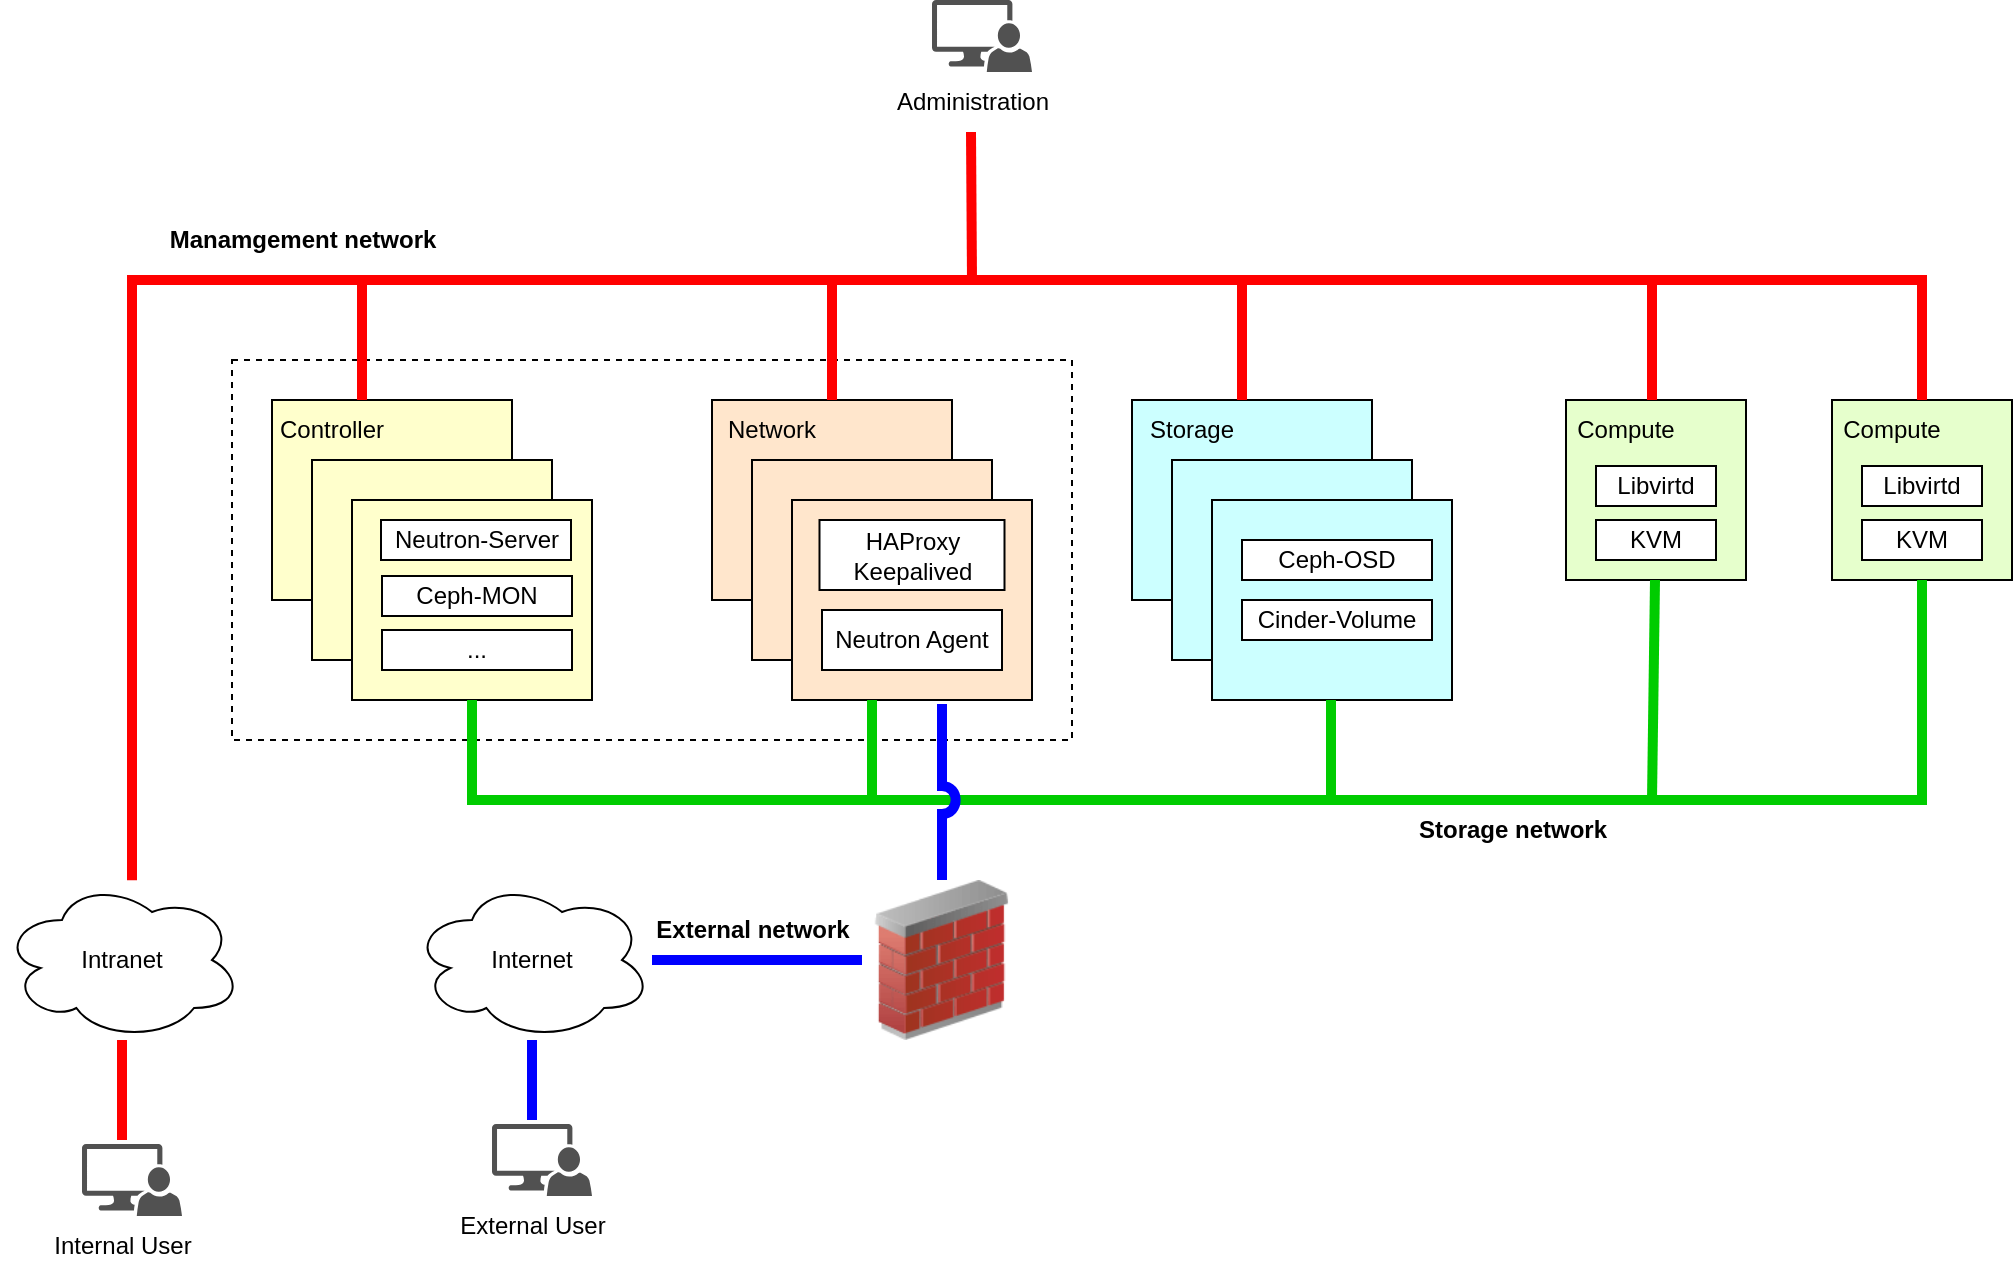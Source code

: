 <mxfile version="20.0.4" type="device"><diagram id="dmDopZnyxVd79fZT9BjZ" name="Page-1"><mxGraphModel dx="965" dy="1766" grid="1" gridSize="10" guides="1" tooltips="1" connect="1" arrows="1" fold="1" page="1" pageScale="1" pageWidth="827" pageHeight="1169" math="0" shadow="0"><root><mxCell id="0"/><mxCell id="1" parent="0"/><mxCell id="HdTdFtUKX0xMmFfecIzg-60" value="" style="rounded=0;whiteSpace=wrap;html=1;fillColor=#FFFFFF;dashed=1;" vertex="1" parent="1"><mxGeometry x="160" y="160" width="420" height="190" as="geometry"/></mxCell><mxCell id="HdTdFtUKX0xMmFfecIzg-1" value="" style="rounded=0;whiteSpace=wrap;html=1;fillColor=#FFFFCC;" vertex="1" parent="1"><mxGeometry x="180" y="180" width="120" height="100" as="geometry"/></mxCell><mxCell id="HdTdFtUKX0xMmFfecIzg-2" value="" style="rounded=0;whiteSpace=wrap;html=1;fillColor=#FFE6CC;" vertex="1" parent="1"><mxGeometry x="400" y="180" width="120" height="100" as="geometry"/></mxCell><mxCell id="HdTdFtUKX0xMmFfecIzg-3" value="" style="rounded=0;whiteSpace=wrap;html=1;fillColor=#CCFFFF;" vertex="1" parent="1"><mxGeometry x="610" y="180" width="120" height="100" as="geometry"/></mxCell><mxCell id="HdTdFtUKX0xMmFfecIzg-4" value="Controller" style="text;html=1;strokeColor=none;fillColor=none;align=center;verticalAlign=middle;whiteSpace=wrap;rounded=0;" vertex="1" parent="1"><mxGeometry x="180" y="180" width="60" height="30" as="geometry"/></mxCell><mxCell id="HdTdFtUKX0xMmFfecIzg-5" value="" style="rounded=0;whiteSpace=wrap;html=1;fillColor=#FFFFCC;" vertex="1" parent="1"><mxGeometry x="200" y="210" width="120" height="100" as="geometry"/></mxCell><mxCell id="HdTdFtUKX0xMmFfecIzg-6" value="" style="rounded=0;whiteSpace=wrap;html=1;fillColor=#FFFFCC;" vertex="1" parent="1"><mxGeometry x="220" y="230" width="120" height="100" as="geometry"/></mxCell><mxCell id="HdTdFtUKX0xMmFfecIzg-7" value="Network" style="text;html=1;strokeColor=none;fillColor=none;align=center;verticalAlign=middle;whiteSpace=wrap;rounded=0;" vertex="1" parent="1"><mxGeometry x="400" y="180" width="60" height="30" as="geometry"/></mxCell><mxCell id="HdTdFtUKX0xMmFfecIzg-8" value="" style="rounded=0;whiteSpace=wrap;html=1;fillColor=#FFE6CC;" vertex="1" parent="1"><mxGeometry x="420" y="210" width="120" height="100" as="geometry"/></mxCell><mxCell id="HdTdFtUKX0xMmFfecIzg-9" value="" style="rounded=0;whiteSpace=wrap;html=1;fillColor=#FFE6CC;" vertex="1" parent="1"><mxGeometry x="440" y="230" width="120" height="100" as="geometry"/></mxCell><mxCell id="HdTdFtUKX0xMmFfecIzg-10" value="Storage" style="text;html=1;strokeColor=none;fillColor=none;align=center;verticalAlign=middle;whiteSpace=wrap;rounded=0;" vertex="1" parent="1"><mxGeometry x="610" y="180" width="60" height="30" as="geometry"/></mxCell><mxCell id="HdTdFtUKX0xMmFfecIzg-11" value="" style="rounded=0;whiteSpace=wrap;html=1;fillColor=#CCFFFF;" vertex="1" parent="1"><mxGeometry x="630" y="210" width="120" height="100" as="geometry"/></mxCell><mxCell id="HdTdFtUKX0xMmFfecIzg-12" value="" style="rounded=0;whiteSpace=wrap;html=1;fillColor=#CCFFFF;imageWidth=24;" vertex="1" parent="1"><mxGeometry x="650" y="230" width="120" height="100" as="geometry"/></mxCell><mxCell id="HdTdFtUKX0xMmFfecIzg-14" value="" style="rounded=0;whiteSpace=wrap;html=1;fillColor=#E6FFCC;" vertex="1" parent="1"><mxGeometry x="827" y="180" width="90" height="90" as="geometry"/></mxCell><mxCell id="HdTdFtUKX0xMmFfecIzg-15" value="Compute" style="text;html=1;strokeColor=none;fillColor=none;align=center;verticalAlign=middle;whiteSpace=wrap;rounded=0;" vertex="1" parent="1"><mxGeometry x="827" y="180" width="60" height="30" as="geometry"/></mxCell><mxCell id="HdTdFtUKX0xMmFfecIzg-18" value="Intranet" style="ellipse;shape=cloud;whiteSpace=wrap;html=1;" vertex="1" parent="1"><mxGeometry x="45" y="420" width="120" height="80" as="geometry"/></mxCell><mxCell id="HdTdFtUKX0xMmFfecIzg-19" value="Internet" style="ellipse;shape=cloud;whiteSpace=wrap;html=1;" vertex="1" parent="1"><mxGeometry x="250" y="420" width="120" height="80" as="geometry"/></mxCell><mxCell id="HdTdFtUKX0xMmFfecIzg-20" value="" style="sketch=0;pointerEvents=1;shadow=0;dashed=0;html=1;strokeColor=none;labelPosition=center;verticalLabelPosition=bottom;verticalAlign=top;align=center;fillColor=#515151;shape=mxgraph.mscae.system_center.admin_console" vertex="1" parent="1"><mxGeometry x="510" y="-20" width="50" height="36" as="geometry"/></mxCell><mxCell id="HdTdFtUKX0xMmFfecIzg-22" value="" style="rounded=0;whiteSpace=wrap;html=1;fillColor=#E6FFCC;" vertex="1" parent="1"><mxGeometry x="960" y="180" width="90" height="90" as="geometry"/></mxCell><mxCell id="HdTdFtUKX0xMmFfecIzg-23" value="Compute" style="text;html=1;strokeColor=none;fillColor=none;align=center;verticalAlign=middle;whiteSpace=wrap;rounded=0;" vertex="1" parent="1"><mxGeometry x="960" y="180" width="60" height="30" as="geometry"/></mxCell><mxCell id="HdTdFtUKX0xMmFfecIzg-27" value="" style="endArrow=none;html=1;edgeStyle=elbowEdgeStyle;elbow=vertical;entryX=0.75;entryY=0;entryDx=0;entryDy=0;exitX=0.75;exitY=0;exitDx=0;exitDy=0;fillColor=#FF3333;strokeColor=#FF0000;rounded=0;strokeWidth=5;fontStyle=0" edge="1" parent="1" source="HdTdFtUKX0xMmFfecIzg-4" target="HdTdFtUKX0xMmFfecIzg-23"><mxGeometry width="50" height="50" relative="1" as="geometry"><mxPoint x="180" y="140" as="sourcePoint"/><mxPoint x="950" y="140" as="targetPoint"/><Array as="points"><mxPoint x="400" y="120"/><mxPoint x="570" y="140"/></Array></mxGeometry></mxCell><mxCell id="HdTdFtUKX0xMmFfecIzg-31" value="" style="endArrow=none;html=1;rounded=0;strokeColor=#00CC00;fillColor=#FF3333;elbow=vertical;edgeStyle=elbowEdgeStyle;entryX=0.5;entryY=1;entryDx=0;entryDy=0;strokeWidth=5;" edge="1" parent="1" source="HdTdFtUKX0xMmFfecIzg-6" target="HdTdFtUKX0xMmFfecIzg-22"><mxGeometry width="50" height="50" relative="1" as="geometry"><mxPoint x="380" y="400" as="sourcePoint"/><mxPoint x="430" y="350" as="targetPoint"/><Array as="points"><mxPoint x="620" y="380"/><mxPoint x="680" y="340"/><mxPoint x="700" y="340"/><mxPoint x="630" y="360"/><mxPoint x="650" y="380"/></Array></mxGeometry></mxCell><mxCell id="HdTdFtUKX0xMmFfecIzg-21" value="Administration" style="text;html=1;align=center;verticalAlign=middle;resizable=0;points=[];autosize=1;strokeColor=none;fillColor=none;" vertex="1" parent="1"><mxGeometry x="480" y="16" width="100" height="30" as="geometry"/></mxCell><mxCell id="HdTdFtUKX0xMmFfecIzg-41" value="" style="endArrow=none;html=1;rounded=0;strokeColor=#FF0000;strokeWidth=5;fillColor=#FF3333;jumpStyle=arc;edgeStyle=elbowEdgeStyle;" edge="1" parent="1" target="HdTdFtUKX0xMmFfecIzg-18"><mxGeometry width="50" height="50" relative="1" as="geometry"><mxPoint x="230" y="120" as="sourcePoint"/><mxPoint x="100" y="350" as="targetPoint"/><Array as="points"><mxPoint x="110" y="270"/></Array></mxGeometry></mxCell><mxCell id="HdTdFtUKX0xMmFfecIzg-44" value="KVM" style="rounded=0;whiteSpace=wrap;html=1;fillColor=#FFFFFF;" vertex="1" parent="1"><mxGeometry x="842" y="240" width="60" height="20" as="geometry"/></mxCell><mxCell id="HdTdFtUKX0xMmFfecIzg-45" value="Libvirtd" style="rounded=0;whiteSpace=wrap;html=1;fillColor=#FFFFFF;" vertex="1" parent="1"><mxGeometry x="842" y="213" width="60" height="20" as="geometry"/></mxCell><mxCell id="HdTdFtUKX0xMmFfecIzg-46" value="Ceph-OSD" style="rounded=0;whiteSpace=wrap;html=1;fillColor=#FFFFFF;" vertex="1" parent="1"><mxGeometry x="665" y="250" width="95" height="20" as="geometry"/></mxCell><mxCell id="HdTdFtUKX0xMmFfecIzg-47" value="Neutron Agent" style="rounded=0;whiteSpace=wrap;html=1;fillColor=#FFFFFF;" vertex="1" parent="1"><mxGeometry x="455" y="285" width="90" height="30" as="geometry"/></mxCell><mxCell id="HdTdFtUKX0xMmFfecIzg-49" value="HAProxy Keepalived" style="rounded=0;whiteSpace=wrap;html=1;fillColor=#FFFFFF;" vertex="1" parent="1"><mxGeometry x="453.75" y="240" width="92.5" height="35" as="geometry"/></mxCell><mxCell id="HdTdFtUKX0xMmFfecIzg-52" value="KVM" style="rounded=0;whiteSpace=wrap;html=1;fillColor=#FFFFFF;" vertex="1" parent="1"><mxGeometry x="975" y="240" width="60" height="20" as="geometry"/></mxCell><mxCell id="HdTdFtUKX0xMmFfecIzg-53" value="Libvirtd" style="rounded=0;whiteSpace=wrap;html=1;fillColor=#FFFFFF;" vertex="1" parent="1"><mxGeometry x="975" y="213" width="60" height="20" as="geometry"/></mxCell><mxCell id="HdTdFtUKX0xMmFfecIzg-54" value="Ceph-MON" style="rounded=0;whiteSpace=wrap;html=1;fillColor=#FFFFFF;" vertex="1" parent="1"><mxGeometry x="235" y="268" width="95" height="20" as="geometry"/></mxCell><mxCell id="HdTdFtUKX0xMmFfecIzg-55" value="Neutron-Server" style="rounded=0;whiteSpace=wrap;html=1;fillColor=#FFFFFF;" vertex="1" parent="1"><mxGeometry x="234.5" y="240" width="95" height="20" as="geometry"/></mxCell><mxCell id="HdTdFtUKX0xMmFfecIzg-56" value="Cinder-Volume" style="rounded=0;whiteSpace=wrap;html=1;fillColor=#FFFFFF;" vertex="1" parent="1"><mxGeometry x="665" y="280" width="95" height="20" as="geometry"/></mxCell><mxCell id="HdTdFtUKX0xMmFfecIzg-57" value="..." style="rounded=0;whiteSpace=wrap;html=1;fillColor=#FFFFFF;" vertex="1" parent="1"><mxGeometry x="235" y="295" width="95" height="20" as="geometry"/></mxCell><mxCell id="HdTdFtUKX0xMmFfecIzg-58" style="edgeStyle=elbowEdgeStyle;rounded=0;jumpStyle=arc;orthogonalLoop=1;jettySize=auto;html=1;exitX=0.75;exitY=1;exitDx=0;exitDy=0;strokeColor=#FF0000;strokeWidth=5;fillColor=#FF3333;" edge="1" parent="1" source="HdTdFtUKX0xMmFfecIzg-56" target="HdTdFtUKX0xMmFfecIzg-56"><mxGeometry relative="1" as="geometry"/></mxCell><mxCell id="HdTdFtUKX0xMmFfecIzg-62" value="" style="endArrow=none;html=1;rounded=0;strokeColor=#FF0000;strokeWidth=5;fillColor=#FF3333;jumpStyle=arc;exitX=1;exitY=0;exitDx=0;exitDy=0;" edge="1" parent="1" source="HdTdFtUKX0xMmFfecIzg-7"><mxGeometry width="50" height="50" relative="1" as="geometry"><mxPoint x="460" y="120" as="sourcePoint"/><mxPoint x="460" y="120" as="targetPoint"/></mxGeometry></mxCell><mxCell id="HdTdFtUKX0xMmFfecIzg-63" value="" style="endArrow=none;html=1;rounded=0;strokeColor=#FF0000;strokeWidth=5;fillColor=#FF3333;jumpStyle=arc;exitX=1;exitY=0;exitDx=0;exitDy=0;" edge="1" parent="1"><mxGeometry width="50" height="50" relative="1" as="geometry"><mxPoint x="665" y="180" as="sourcePoint"/><mxPoint x="665" y="120" as="targetPoint"/></mxGeometry></mxCell><mxCell id="HdTdFtUKX0xMmFfecIzg-64" value="" style="endArrow=none;html=1;rounded=0;strokeColor=#FF0000;strokeWidth=5;fillColor=#FF3333;jumpStyle=arc;exitX=1;exitY=0;exitDx=0;exitDy=0;" edge="1" parent="1"><mxGeometry width="50" height="50" relative="1" as="geometry"><mxPoint x="870" y="180" as="sourcePoint"/><mxPoint x="870" y="120" as="targetPoint"/></mxGeometry></mxCell><mxCell id="HdTdFtUKX0xMmFfecIzg-65" value="" style="endArrow=none;html=1;rounded=0;strokeColor=#00CC00;strokeWidth=5;fillColor=#FF3333;jumpStyle=arc;" edge="1" parent="1"><mxGeometry width="50" height="50" relative="1" as="geometry"><mxPoint x="480" y="380" as="sourcePoint"/><mxPoint x="480" y="330" as="targetPoint"/></mxGeometry></mxCell><mxCell id="HdTdFtUKX0xMmFfecIzg-67" value="" style="endArrow=none;html=1;rounded=0;strokeColor=#00CC00;strokeWidth=5;fillColor=#FF3333;jumpStyle=arc;" edge="1" parent="1"><mxGeometry width="50" height="50" relative="1" as="geometry"><mxPoint x="709.5" y="380" as="sourcePoint"/><mxPoint x="709.5" y="330" as="targetPoint"/></mxGeometry></mxCell><mxCell id="HdTdFtUKX0xMmFfecIzg-68" value="" style="endArrow=none;html=1;rounded=0;strokeColor=#00CC00;strokeWidth=5;fillColor=#FF3333;jumpStyle=arc;" edge="1" parent="1"><mxGeometry width="50" height="50" relative="1" as="geometry"><mxPoint x="870" y="380" as="sourcePoint"/><mxPoint x="871.5" y="270" as="targetPoint"/></mxGeometry></mxCell><mxCell id="HdTdFtUKX0xMmFfecIzg-69" value="" style="endArrow=none;html=1;rounded=0;strokeColor=#FF0000;strokeWidth=5;fillColor=#FF3333;jumpStyle=arc;" edge="1" parent="1"><mxGeometry width="50" height="50" relative="1" as="geometry"><mxPoint x="530" y="120" as="sourcePoint"/><mxPoint x="529.5" y="46" as="targetPoint"/></mxGeometry></mxCell><mxCell id="HdTdFtUKX0xMmFfecIzg-71" value="" style="sketch=0;pointerEvents=1;shadow=0;dashed=0;html=1;strokeColor=none;labelPosition=center;verticalLabelPosition=bottom;verticalAlign=top;align=center;fillColor=#515151;shape=mxgraph.mscae.system_center.admin_console" vertex="1" parent="1"><mxGeometry x="85" y="552" width="50" height="36" as="geometry"/></mxCell><mxCell id="HdTdFtUKX0xMmFfecIzg-72" value="Internal User" style="text;html=1;align=center;verticalAlign=middle;resizable=0;points=[];autosize=1;strokeColor=none;fillColor=none;" vertex="1" parent="1"><mxGeometry x="60" y="588" width="90" height="30" as="geometry"/></mxCell><mxCell id="HdTdFtUKX0xMmFfecIzg-73" value="" style="sketch=0;pointerEvents=1;shadow=0;dashed=0;html=1;strokeColor=none;labelPosition=center;verticalLabelPosition=bottom;verticalAlign=top;align=center;fillColor=#515151;shape=mxgraph.mscae.system_center.admin_console" vertex="1" parent="1"><mxGeometry x="290" y="542" width="50" height="36" as="geometry"/></mxCell><mxCell id="HdTdFtUKX0xMmFfecIzg-74" value="External User" style="text;html=1;align=center;verticalAlign=middle;resizable=0;points=[];autosize=1;strokeColor=none;fillColor=none;" vertex="1" parent="1"><mxGeometry x="260" y="578" width="100" height="30" as="geometry"/></mxCell><mxCell id="HdTdFtUKX0xMmFfecIzg-77" value="" style="endArrow=none;html=1;rounded=0;strokeColor=#FF0000;strokeWidth=5;fillColor=#FF3333;jumpStyle=arc;" edge="1" parent="1" target="HdTdFtUKX0xMmFfecIzg-18"><mxGeometry width="50" height="50" relative="1" as="geometry"><mxPoint x="105" y="550" as="sourcePoint"/><mxPoint x="150" y="540" as="targetPoint"/></mxGeometry></mxCell><mxCell id="HdTdFtUKX0xMmFfecIzg-78" value="" style="endArrow=none;html=1;rounded=0;strokeColor=#0000FF;fillColor=#FF3333;elbow=vertical;jumpStyle=arc;strokeWidth=5;" edge="1" parent="1" source="HdTdFtUKX0xMmFfecIzg-19"><mxGeometry width="50" height="50" relative="1" as="geometry"><mxPoint x="260" y="470" as="sourcePoint"/><mxPoint x="310" y="540" as="targetPoint"/></mxGeometry></mxCell><mxCell id="HdTdFtUKX0xMmFfecIzg-79" value="" style="image;html=1;image=img/lib/clip_art/networking/Firewall_02_128x128.png;dashed=1;fillColor=#FFFFFF;" vertex="1" parent="1"><mxGeometry x="475" y="420" width="80" height="80" as="geometry"/></mxCell><mxCell id="HdTdFtUKX0xMmFfecIzg-80" value="" style="endArrow=none;html=1;rounded=0;strokeColor=#0000FF;strokeWidth=5;fillColor=#FF3333;jumpStyle=arc;exitX=0.5;exitY=0;exitDx=0;exitDy=0;entryX=0.625;entryY=1.02;entryDx=0;entryDy=0;entryPerimeter=0;" edge="1" parent="1" source="HdTdFtUKX0xMmFfecIzg-79" target="HdTdFtUKX0xMmFfecIzg-9"><mxGeometry width="50" height="50" relative="1" as="geometry"><mxPoint x="710" y="500" as="sourcePoint"/><mxPoint x="760" y="450" as="targetPoint"/></mxGeometry></mxCell><mxCell id="HdTdFtUKX0xMmFfecIzg-82" value="" style="endArrow=none;html=1;rounded=0;strokeColor=#0000FF;fillColor=#FF3333;elbow=vertical;jumpStyle=arc;strokeWidth=5;" edge="1" parent="1" source="HdTdFtUKX0xMmFfecIzg-79" target="HdTdFtUKX0xMmFfecIzg-19"><mxGeometry width="50" height="50" relative="1" as="geometry"><mxPoint x="419" y="450" as="sourcePoint"/><mxPoint x="410" y="470" as="targetPoint"/></mxGeometry></mxCell><mxCell id="HdTdFtUKX0xMmFfecIzg-84" value="&lt;b&gt;Manamgement network&lt;/b&gt;" style="text;html=1;align=center;verticalAlign=middle;resizable=0;points=[];autosize=1;strokeColor=none;fillColor=none;" vertex="1" parent="1"><mxGeometry x="115" y="85" width="160" height="30" as="geometry"/></mxCell><mxCell id="HdTdFtUKX0xMmFfecIzg-86" value="&lt;b&gt;Storage network&lt;/b&gt;" style="text;html=1;align=center;verticalAlign=middle;resizable=0;points=[];autosize=1;strokeColor=none;fillColor=none;" vertex="1" parent="1"><mxGeometry x="740" y="380" width="120" height="30" as="geometry"/></mxCell><mxCell id="HdTdFtUKX0xMmFfecIzg-87" value="&lt;b&gt;External network&lt;/b&gt;" style="text;html=1;align=center;verticalAlign=middle;resizable=0;points=[];autosize=1;strokeColor=none;fillColor=none;" vertex="1" parent="1"><mxGeometry x="360" y="430" width="120" height="30" as="geometry"/></mxCell></root></mxGraphModel></diagram></mxfile>